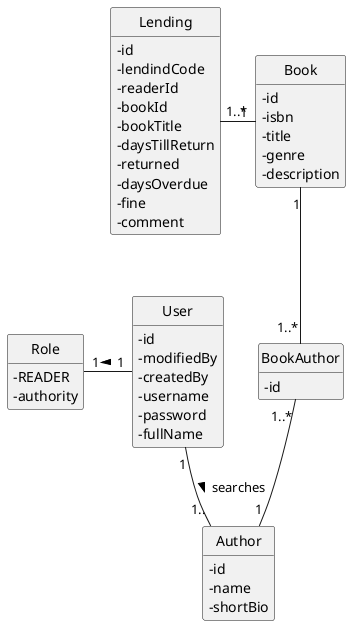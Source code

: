 @startuml
skinparam classAttributeIconSize 0
hide circle
hide methods

class Author{
    - id
    - name
    - shortBio
}

class Lending {
    - id
    - lendindCode
    - readerId
    - bookId
    - bookTitle
    - daysTillReturn
    - returned
    - daysOverdue
    - fine
    - comment
}

class Book{
    - id
    - isbn
    - title
    - genre
    - description
}

class BookAuthor{
    - id
}

class User {
    - id
    - modifiedBy
    - createdBy
    - username
    - password
    - fullName
}

class Role {
    - READER
    - authority
}

Author "1.." -up- "1" User: searches <

Book "1" -- "1..*" BookAuthor
BookAuthor "1..*" -- "1" Author
Book "1" -left- "1..*" Lending
User "1" -left- "1" Role : >

@enduml

